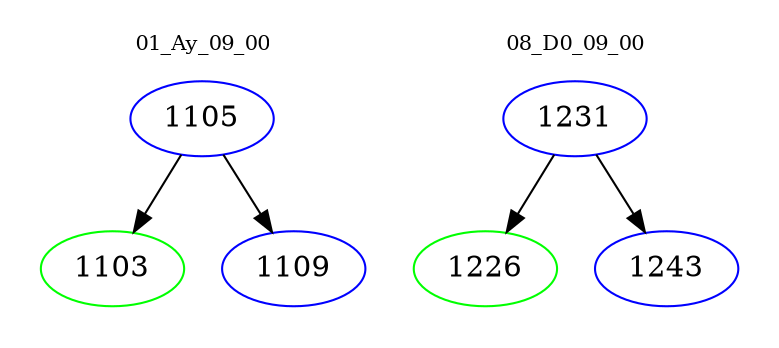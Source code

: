 digraph{
subgraph cluster_0 {
color = white
label = "01_Ay_09_00";
fontsize=10;
T0_1105 [label="1105", color="blue"]
T0_1105 -> T0_1103 [color="black"]
T0_1103 [label="1103", color="green"]
T0_1105 -> T0_1109 [color="black"]
T0_1109 [label="1109", color="blue"]
}
subgraph cluster_1 {
color = white
label = "08_D0_09_00";
fontsize=10;
T1_1231 [label="1231", color="blue"]
T1_1231 -> T1_1226 [color="black"]
T1_1226 [label="1226", color="green"]
T1_1231 -> T1_1243 [color="black"]
T1_1243 [label="1243", color="blue"]
}
}
